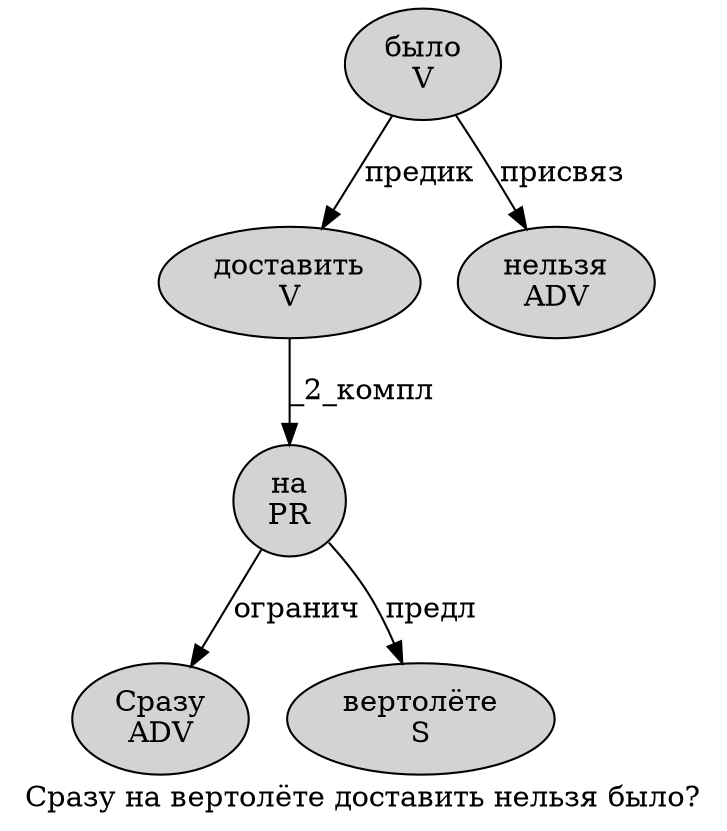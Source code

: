 digraph SENTENCE_5014 {
	graph [label="Сразу на вертолёте доставить нельзя было?"]
	node [style=filled]
		0 [label="Сразу
ADV" color="" fillcolor=lightgray penwidth=1 shape=ellipse]
		1 [label="на
PR" color="" fillcolor=lightgray penwidth=1 shape=ellipse]
		2 [label="вертолёте
S" color="" fillcolor=lightgray penwidth=1 shape=ellipse]
		3 [label="доставить
V" color="" fillcolor=lightgray penwidth=1 shape=ellipse]
		4 [label="нельзя
ADV" color="" fillcolor=lightgray penwidth=1 shape=ellipse]
		5 [label="было
V" color="" fillcolor=lightgray penwidth=1 shape=ellipse]
			3 -> 1 [label="_2_компл"]
			5 -> 3 [label="предик"]
			5 -> 4 [label="присвяз"]
			1 -> 0 [label="огранич"]
			1 -> 2 [label="предл"]
}